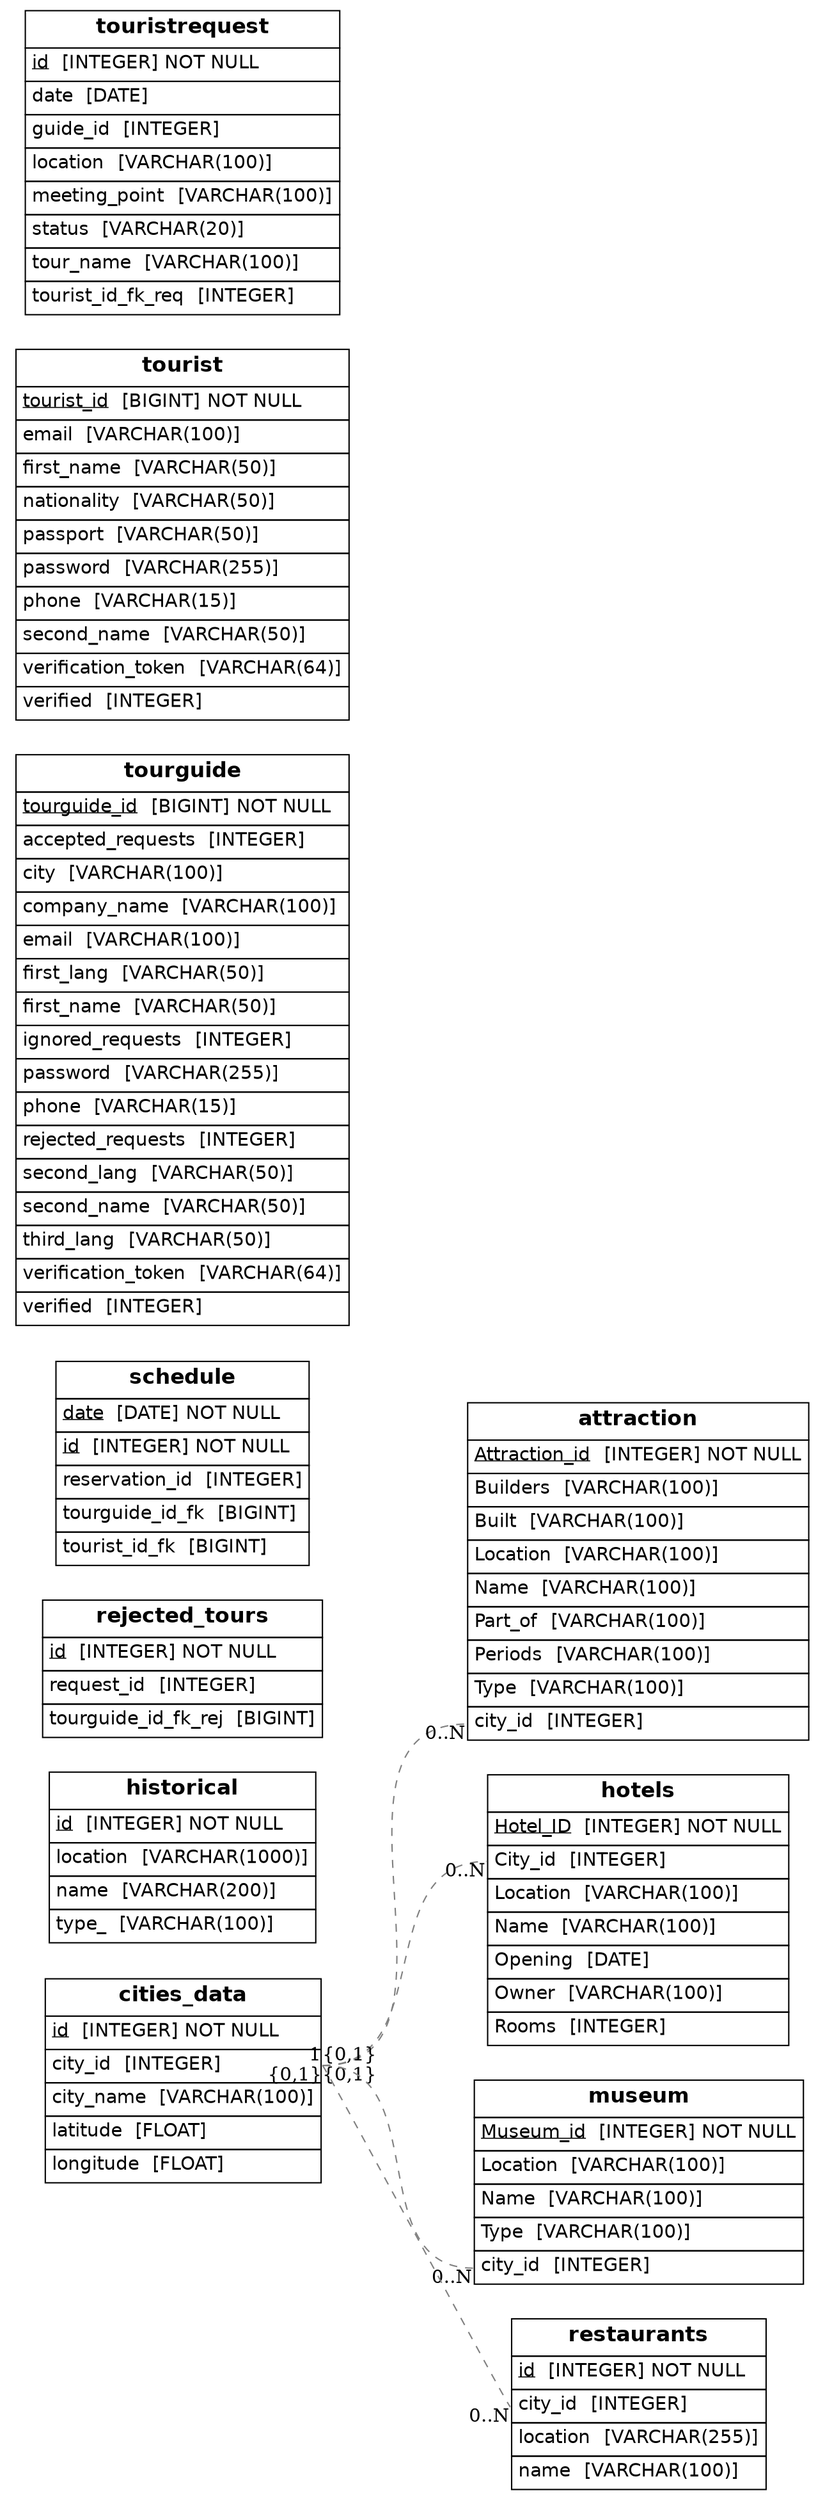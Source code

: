 
      graph {
         graph [rankdir=LR];
         node [label="\N",
             shape=plaintext
         ];
         edge [color=gray50,
             minlen=2,
             style=dashed
         ];
      
"attraction" [label=<<FONT FACE="Helvetica"><TABLE BORDER="0" CELLBORDER="1" CELLPADDING="4" CELLSPACING="0"><TR><TD><B><FONT POINT-SIZE="16">attraction</FONT></B></TD></TR><TR><TD ALIGN="LEFT" PORT="Attraction_id"><u><FONT>Attraction_id</FONT></u> <FONT> [INTEGER]</FONT> NOT NULL</TD></TR><TR><TD ALIGN="LEFT" PORT="Builders"><FONT>Builders</FONT> <FONT> [VARCHAR(100)]</FONT></TD></TR><TR><TD ALIGN="LEFT" PORT="Built"><FONT>Built</FONT> <FONT> [VARCHAR(100)]</FONT></TD></TR><TR><TD ALIGN="LEFT" PORT="Location"><FONT>Location</FONT> <FONT> [VARCHAR(100)]</FONT></TD></TR><TR><TD ALIGN="LEFT" PORT="Name"><FONT>Name</FONT> <FONT> [VARCHAR(100)]</FONT></TD></TR><TR><TD ALIGN="LEFT" PORT="Part_of"><FONT>Part_of</FONT> <FONT> [VARCHAR(100)]</FONT></TD></TR><TR><TD ALIGN="LEFT" PORT="Periods"><FONT>Periods</FONT> <FONT> [VARCHAR(100)]</FONT></TD></TR><TR><TD ALIGN="LEFT" PORT="Type"><FONT>Type</FONT> <FONT> [VARCHAR(100)]</FONT></TD></TR><TR><TD ALIGN="LEFT" PORT="city_id"><FONT>city_id</FONT> <FONT> [INTEGER]</FONT></TD></TR></TABLE></FONT>>];
"cities_data" [label=<<FONT FACE="Helvetica"><TABLE BORDER="0" CELLBORDER="1" CELLPADDING="4" CELLSPACING="0"><TR><TD><B><FONT POINT-SIZE="16">cities_data</FONT></B></TD></TR><TR><TD ALIGN="LEFT" PORT="id"><u><FONT>id</FONT></u> <FONT> [INTEGER]</FONT> NOT NULL</TD></TR><TR><TD ALIGN="LEFT" PORT="city_id"><FONT>city_id</FONT> <FONT> [INTEGER]</FONT></TD></TR><TR><TD ALIGN="LEFT" PORT="city_name"><FONT>city_name</FONT> <FONT> [VARCHAR(100)]</FONT></TD></TR><TR><TD ALIGN="LEFT" PORT="latitude"><FONT>latitude</FONT> <FONT> [FLOAT]</FONT></TD></TR><TR><TD ALIGN="LEFT" PORT="longitude"><FONT>longitude</FONT> <FONT> [FLOAT]</FONT></TD></TR></TABLE></FONT>>];
"historical" [label=<<FONT FACE="Helvetica"><TABLE BORDER="0" CELLBORDER="1" CELLPADDING="4" CELLSPACING="0"><TR><TD><B><FONT POINT-SIZE="16">historical</FONT></B></TD></TR><TR><TD ALIGN="LEFT" PORT="id"><u><FONT>id</FONT></u> <FONT> [INTEGER]</FONT> NOT NULL</TD></TR><TR><TD ALIGN="LEFT" PORT="location"><FONT>location</FONT> <FONT> [VARCHAR(1000)]</FONT></TD></TR><TR><TD ALIGN="LEFT" PORT="name"><FONT>name</FONT> <FONT> [VARCHAR(200)]</FONT></TD></TR><TR><TD ALIGN="LEFT" PORT="type_"><FONT>type_</FONT> <FONT> [VARCHAR(100)]</FONT></TD></TR></TABLE></FONT>>];
"hotels" [label=<<FONT FACE="Helvetica"><TABLE BORDER="0" CELLBORDER="1" CELLPADDING="4" CELLSPACING="0"><TR><TD><B><FONT POINT-SIZE="16">hotels</FONT></B></TD></TR><TR><TD ALIGN="LEFT" PORT="Hotel_ID"><u><FONT>Hotel_ID</FONT></u> <FONT> [INTEGER]</FONT> NOT NULL</TD></TR><TR><TD ALIGN="LEFT" PORT="City_id"><FONT>City_id</FONT> <FONT> [INTEGER]</FONT></TD></TR><TR><TD ALIGN="LEFT" PORT="Location"><FONT>Location</FONT> <FONT> [VARCHAR(100)]</FONT></TD></TR><TR><TD ALIGN="LEFT" PORT="Name"><FONT>Name</FONT> <FONT> [VARCHAR(100)]</FONT></TD></TR><TR><TD ALIGN="LEFT" PORT="Opening"><FONT>Opening</FONT> <FONT> [DATE]</FONT></TD></TR><TR><TD ALIGN="LEFT" PORT="Owner"><FONT>Owner</FONT> <FONT> [VARCHAR(100)]</FONT></TD></TR><TR><TD ALIGN="LEFT" PORT="Rooms"><FONT>Rooms</FONT> <FONT> [INTEGER]</FONT></TD></TR></TABLE></FONT>>];
"museum" [label=<<FONT FACE="Helvetica"><TABLE BORDER="0" CELLBORDER="1" CELLPADDING="4" CELLSPACING="0"><TR><TD><B><FONT POINT-SIZE="16">museum</FONT></B></TD></TR><TR><TD ALIGN="LEFT" PORT="Museum_id"><u><FONT>Museum_id</FONT></u> <FONT> [INTEGER]</FONT> NOT NULL</TD></TR><TR><TD ALIGN="LEFT" PORT="Location"><FONT>Location</FONT> <FONT> [VARCHAR(100)]</FONT></TD></TR><TR><TD ALIGN="LEFT" PORT="Name"><FONT>Name</FONT> <FONT> [VARCHAR(100)]</FONT></TD></TR><TR><TD ALIGN="LEFT" PORT="Type"><FONT>Type</FONT> <FONT> [VARCHAR(100)]</FONT></TD></TR><TR><TD ALIGN="LEFT" PORT="city_id"><FONT>city_id</FONT> <FONT> [INTEGER]</FONT></TD></TR></TABLE></FONT>>];
"rejected_tours" [label=<<FONT FACE="Helvetica"><TABLE BORDER="0" CELLBORDER="1" CELLPADDING="4" CELLSPACING="0"><TR><TD><B><FONT POINT-SIZE="16">rejected_tours</FONT></B></TD></TR><TR><TD ALIGN="LEFT" PORT="id"><u><FONT>id</FONT></u> <FONT> [INTEGER]</FONT> NOT NULL</TD></TR><TR><TD ALIGN="LEFT" PORT="request_id"><FONT>request_id</FONT> <FONT> [INTEGER]</FONT></TD></TR><TR><TD ALIGN="LEFT" PORT="tourguide_id_fk_rej"><FONT>tourguide_id_fk_rej</FONT> <FONT> [BIGINT]</FONT></TD></TR></TABLE></FONT>>];
"restaurants" [label=<<FONT FACE="Helvetica"><TABLE BORDER="0" CELLBORDER="1" CELLPADDING="4" CELLSPACING="0"><TR><TD><B><FONT POINT-SIZE="16">restaurants</FONT></B></TD></TR><TR><TD ALIGN="LEFT" PORT="id"><u><FONT>id</FONT></u> <FONT> [INTEGER]</FONT> NOT NULL</TD></TR><TR><TD ALIGN="LEFT" PORT="city_id"><FONT>city_id</FONT> <FONT> [INTEGER]</FONT></TD></TR><TR><TD ALIGN="LEFT" PORT="location"><FONT>location</FONT> <FONT> [VARCHAR(255)]</FONT></TD></TR><TR><TD ALIGN="LEFT" PORT="name"><FONT>name</FONT> <FONT> [VARCHAR(100)]</FONT></TD></TR></TABLE></FONT>>];
"schedule" [label=<<FONT FACE="Helvetica"><TABLE BORDER="0" CELLBORDER="1" CELLPADDING="4" CELLSPACING="0"><TR><TD><B><FONT POINT-SIZE="16">schedule</FONT></B></TD></TR><TR><TD ALIGN="LEFT" PORT="date"><u><FONT>date</FONT></u> <FONT> [DATE]</FONT> NOT NULL</TD></TR><TR><TD ALIGN="LEFT" PORT="id"><u><FONT>id</FONT></u> <FONT> [INTEGER]</FONT> NOT NULL</TD></TR><TR><TD ALIGN="LEFT" PORT="reservation_id"><FONT>reservation_id</FONT> <FONT> [INTEGER]</FONT></TD></TR><TR><TD ALIGN="LEFT" PORT="tourguide_id_fk"><FONT>tourguide_id_fk</FONT> <FONT> [BIGINT]</FONT></TD></TR><TR><TD ALIGN="LEFT" PORT="tourist_id_fk"><FONT>tourist_id_fk</FONT> <FONT> [BIGINT]</FONT></TD></TR></TABLE></FONT>>];
"tourguide" [label=<<FONT FACE="Helvetica"><TABLE BORDER="0" CELLBORDER="1" CELLPADDING="4" CELLSPACING="0"><TR><TD><B><FONT POINT-SIZE="16">tourguide</FONT></B></TD></TR><TR><TD ALIGN="LEFT" PORT="tourguide_id"><u><FONT>tourguide_id</FONT></u> <FONT> [BIGINT]</FONT> NOT NULL</TD></TR><TR><TD ALIGN="LEFT" PORT="accepted_requests"><FONT>accepted_requests</FONT> <FONT> [INTEGER]</FONT></TD></TR><TR><TD ALIGN="LEFT" PORT="city"><FONT>city</FONT> <FONT> [VARCHAR(100)]</FONT></TD></TR><TR><TD ALIGN="LEFT" PORT="company_name"><FONT>company_name</FONT> <FONT> [VARCHAR(100)]</FONT></TD></TR><TR><TD ALIGN="LEFT" PORT="email"><FONT>email</FONT> <FONT> [VARCHAR(100)]</FONT></TD></TR><TR><TD ALIGN="LEFT" PORT="first_lang"><FONT>first_lang</FONT> <FONT> [VARCHAR(50)]</FONT></TD></TR><TR><TD ALIGN="LEFT" PORT="first_name"><FONT>first_name</FONT> <FONT> [VARCHAR(50)]</FONT></TD></TR><TR><TD ALIGN="LEFT" PORT="ignored_requests"><FONT>ignored_requests</FONT> <FONT> [INTEGER]</FONT></TD></TR><TR><TD ALIGN="LEFT" PORT="password"><FONT>password</FONT> <FONT> [VARCHAR(255)]</FONT></TD></TR><TR><TD ALIGN="LEFT" PORT="phone"><FONT>phone</FONT> <FONT> [VARCHAR(15)]</FONT></TD></TR><TR><TD ALIGN="LEFT" PORT="rejected_requests"><FONT>rejected_requests</FONT> <FONT> [INTEGER]</FONT></TD></TR><TR><TD ALIGN="LEFT" PORT="second_lang"><FONT>second_lang</FONT> <FONT> [VARCHAR(50)]</FONT></TD></TR><TR><TD ALIGN="LEFT" PORT="second_name"><FONT>second_name</FONT> <FONT> [VARCHAR(50)]</FONT></TD></TR><TR><TD ALIGN="LEFT" PORT="third_lang"><FONT>third_lang</FONT> <FONT> [VARCHAR(50)]</FONT></TD></TR><TR><TD ALIGN="LEFT" PORT="verification_token"><FONT>verification_token</FONT> <FONT> [VARCHAR(64)]</FONT></TD></TR><TR><TD ALIGN="LEFT" PORT="verified"><FONT>verified</FONT> <FONT> [INTEGER]</FONT></TD></TR></TABLE></FONT>>];
"tourist" [label=<<FONT FACE="Helvetica"><TABLE BORDER="0" CELLBORDER="1" CELLPADDING="4" CELLSPACING="0"><TR><TD><B><FONT POINT-SIZE="16">tourist</FONT></B></TD></TR><TR><TD ALIGN="LEFT" PORT="tourist_id"><u><FONT>tourist_id</FONT></u> <FONT> [BIGINT]</FONT> NOT NULL</TD></TR><TR><TD ALIGN="LEFT" PORT="email"><FONT>email</FONT> <FONT> [VARCHAR(100)]</FONT></TD></TR><TR><TD ALIGN="LEFT" PORT="first_name"><FONT>first_name</FONT> <FONT> [VARCHAR(50)]</FONT></TD></TR><TR><TD ALIGN="LEFT" PORT="nationality"><FONT>nationality</FONT> <FONT> [VARCHAR(50)]</FONT></TD></TR><TR><TD ALIGN="LEFT" PORT="passport"><FONT>passport</FONT> <FONT> [VARCHAR(50)]</FONT></TD></TR><TR><TD ALIGN="LEFT" PORT="password"><FONT>password</FONT> <FONT> [VARCHAR(255)]</FONT></TD></TR><TR><TD ALIGN="LEFT" PORT="phone"><FONT>phone</FONT> <FONT> [VARCHAR(15)]</FONT></TD></TR><TR><TD ALIGN="LEFT" PORT="second_name"><FONT>second_name</FONT> <FONT> [VARCHAR(50)]</FONT></TD></TR><TR><TD ALIGN="LEFT" PORT="verification_token"><FONT>verification_token</FONT> <FONT> [VARCHAR(64)]</FONT></TD></TR><TR><TD ALIGN="LEFT" PORT="verified"><FONT>verified</FONT> <FONT> [INTEGER]</FONT></TD></TR></TABLE></FONT>>];
"touristrequest" [label=<<FONT FACE="Helvetica"><TABLE BORDER="0" CELLBORDER="1" CELLPADDING="4" CELLSPACING="0"><TR><TD><B><FONT POINT-SIZE="16">touristrequest</FONT></B></TD></TR><TR><TD ALIGN="LEFT" PORT="id"><u><FONT>id</FONT></u> <FONT> [INTEGER]</FONT> NOT NULL</TD></TR><TR><TD ALIGN="LEFT" PORT="date"><FONT>date</FONT> <FONT> [DATE]</FONT></TD></TR><TR><TD ALIGN="LEFT" PORT="guide_id"><FONT>guide_id</FONT> <FONT> [INTEGER]</FONT></TD></TR><TR><TD ALIGN="LEFT" PORT="location"><FONT>location</FONT> <FONT> [VARCHAR(100)]</FONT></TD></TR><TR><TD ALIGN="LEFT" PORT="meeting_point"><FONT>meeting_point</FONT> <FONT> [VARCHAR(100)]</FONT></TD></TR><TR><TD ALIGN="LEFT" PORT="status"><FONT>status</FONT> <FONT> [VARCHAR(20)]</FONT></TD></TR><TR><TD ALIGN="LEFT" PORT="tour_name"><FONT>tour_name</FONT> <FONT> [VARCHAR(100)]</FONT></TD></TR><TR><TD ALIGN="LEFT" PORT="tourist_id_fk_req"><FONT>tourist_id_fk_req</FONT> <FONT> [INTEGER]</FONT></TD></TR></TABLE></FONT>>];
"cities_data":"city_id" -- "attraction":"city_id" [taillabel=<<FONT>{0,1}</FONT>>,headlabel=<<FONT>0..N</FONT>>];
"cities_data":"city_id" -- "hotels":"City_id" [taillabel=<<FONT>{0,1}</FONT>>,headlabel=<<FONT>0..N</FONT>>];
"cities_data":"city_id" -- "museum":"city_id" [taillabel=<<FONT>{0,1}</FONT>>,headlabel=<<FONT>0..N</FONT>>];
"cities_data":"city_id" -- "restaurants":"city_id" [taillabel=<<FONT>1</FONT>>,headlabel=<<FONT>0..N</FONT>>];
}
